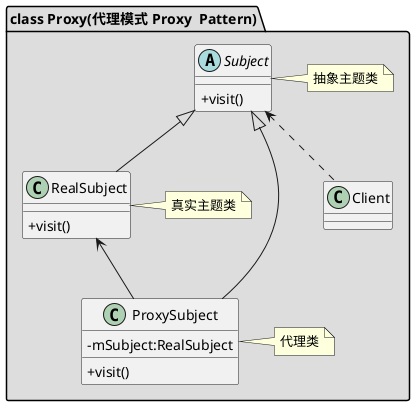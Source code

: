@startuml
skinparam classAttributeIconSize 0

package "class Proxy(代理模式 Proxy  Pattern)" #DDDDDD {
    class Client

    abstract class Subject
    {
    +visit()
    }
    note right: 抽象主题类

    class RealSubject
    {
    +visit()
    }
    note right: 真实主题类

    class ProxySubject{
    -mSubject:RealSubject
    +visit()
    }
    note right: 代理类

    Subject <.. Client
    Subject <|-- RealSubject
    Subject <|-- ProxySubject
    RealSubject <-- ProxySubject
}
@enduml
